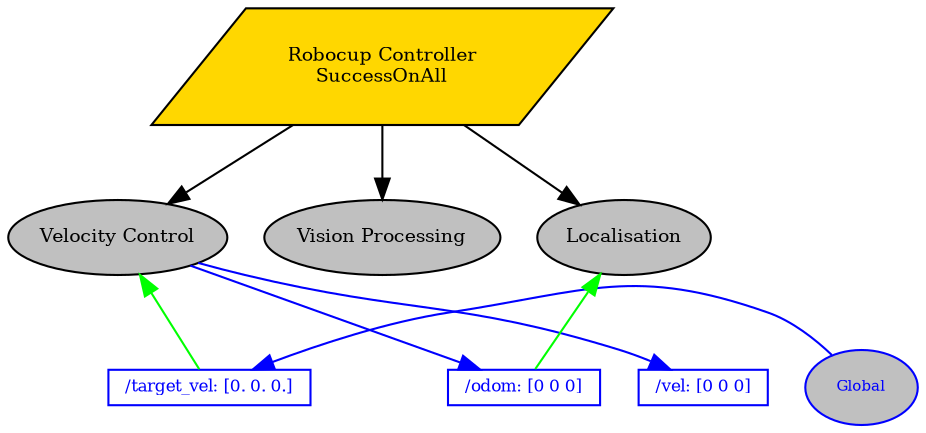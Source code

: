 digraph pastafarianism {
ordering=out;
graph [fontname="times-roman"];
node [fontname="times-roman"];
edge [fontname="times-roman"];
"Robocup Controller" [label="Robocup Controller\nSuccessOnAll", shape=parallelogram, style=filled, fillcolor=gold, fontsize=9, fontcolor=black];
"Velocity Control" [label="Velocity Control", shape=ellipse, style=filled, fillcolor=gray, fontsize=9, fontcolor=black];
"Robocup Controller" -> "Velocity Control";
"Vision Processing" [label="Vision Processing", shape=ellipse, style=filled, fillcolor=gray, fontsize=9, fontcolor=black];
"Robocup Controller" -> "Vision Processing";
Localisation [label=Localisation, shape=ellipse, style=filled, fillcolor=gray, fontsize=9, fontcolor=black];
"Robocup Controller" -> Localisation;
"/target_vel" -> "Velocity Control" [color=green, constraint=false, weight=0];
Global -> "/target_vel" [color=blue, constraint=false, weight=0];
"/odom" -> Localisation [color=green, constraint=false, weight=0];
"Velocity Control" -> "/odom" [color=blue, constraint=false, weight=0];
"Velocity Control" -> "/vel" [color=blue, constraint=false, weight=0];
subgraph Blackboard {
id=Blackboard;
label=Blackboard;
rank=sink;
Global [label=Global, shape=ellipse, style=filled, color=blue, fillcolor=gray, fontsize=7, fontcolor=blue];
"/target_vel" [label="/target_vel: [0. 0. 0.]", shape=box, style=filled, color=blue, fillcolor=white, fontsize=8, fontcolor=blue, width=0, height=0, fixedsize=false];
"/odom" [label="/odom: [0 0 0]", shape=box, style=filled, color=blue, fillcolor=white, fontsize=8, fontcolor=blue, width=0, height=0, fixedsize=false];
"/vel" [label="/vel: [0 0 0]", shape=box, style=filled, color=blue, fillcolor=white, fontsize=8, fontcolor=blue, width=0, height=0, fixedsize=false];
}
}
